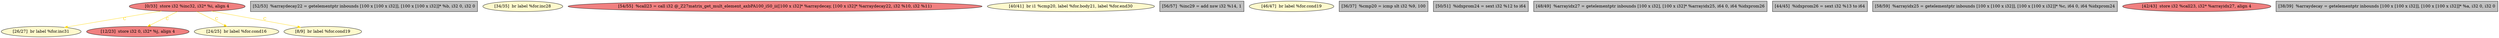 
digraph G {


node1186 [fillcolor=lemonchiffon,label="[26/27]  br label %for.inc31",shape=ellipse,style=filled ]
node1173 [fillcolor=grey,label="[52/53]  %arraydecay22 = getelementptr inbounds [100 x [100 x i32]], [100 x [100 x i32]]* %b, i32 0, i32 0",shape=rectangle,style=filled ]
node1185 [fillcolor=lemonchiffon,label="[34/35]  br label %for.inc28",shape=ellipse,style=filled ]
node1175 [fillcolor=lightcoral,label="[12/23]  store i32 0, i32* %j, align 4",shape=ellipse,style=filled ]
node1172 [fillcolor=lightcoral,label="[54/55]  %call23 = call i32 @_Z27matrix_get_mult_element_axbPA100_iS0_ii([100 x i32]* %arraydecay, [100 x i32]* %arraydecay22, i32 %10, i32 %11)",shape=ellipse,style=filled ]
node1169 [fillcolor=lemonchiffon,label="[24/25]  br label %for.cond16",shape=ellipse,style=filled ]
node1183 [fillcolor=lemonchiffon,label="[40/41]  br i1 %cmp20, label %for.body21, label %for.end30",shape=ellipse,style=filled ]
node1174 [fillcolor=lemonchiffon,label="[8/9]  br label %for.cond19",shape=ellipse,style=filled ]
node1178 [fillcolor=grey,label="[56/57]  %inc29 = add nsw i32 %14, 1",shape=rectangle,style=filled ]
node1179 [fillcolor=lemonchiffon,label="[46/47]  br label %for.cond19",shape=ellipse,style=filled ]
node1171 [fillcolor=grey,label="[36/37]  %cmp20 = icmp slt i32 %9, 100",shape=rectangle,style=filled ]
node1176 [fillcolor=grey,label="[50/51]  %idxprom24 = sext i32 %12 to i64",shape=rectangle,style=filled ]
node1177 [fillcolor=grey,label="[48/49]  %arrayidx27 = getelementptr inbounds [100 x i32], [100 x i32]* %arrayidx25, i64 0, i64 %idxprom26",shape=rectangle,style=filled ]
node1181 [fillcolor=grey,label="[44/45]  %idxprom26 = sext i32 %13 to i64",shape=rectangle,style=filled ]
node1170 [fillcolor=grey,label="[58/59]  %arrayidx25 = getelementptr inbounds [100 x [100 x i32]], [100 x [100 x i32]]* %c, i64 0, i64 %idxprom24",shape=rectangle,style=filled ]
node1182 [fillcolor=lightcoral,label="[42/43]  store i32 %call23, i32* %arrayidx27, align 4",shape=ellipse,style=filled ]
node1180 [fillcolor=grey,label="[38/39]  %arraydecay = getelementptr inbounds [100 x [100 x i32]], [100 x [100 x i32]]* %a, i32 0, i32 0",shape=rectangle,style=filled ]
node1184 [fillcolor=lightcoral,label="[0/33]  store i32 %inc32, i32* %i, align 4",shape=ellipse,style=filled ]

node1184->node1169 [style=solid,color=gold,label="C",penwidth=1.0,fontcolor=gold ]
node1184->node1175 [style=solid,color=gold,label="C",penwidth=1.0,fontcolor=gold ]
node1184->node1174 [style=solid,color=gold,label="C",penwidth=1.0,fontcolor=gold ]
node1184->node1186 [style=solid,color=gold,label="C",penwidth=1.0,fontcolor=gold ]


}
